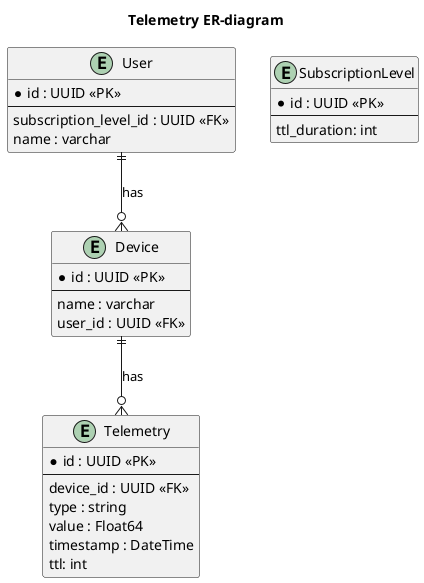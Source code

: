 @startuml er-telemetry
title Telemetry ER-diagram

entity Telemetry {
  * id : UUID <<PK>>
  --
  device_id : UUID <<FK>>
  type : string
  value : Float64
  timestamp : DateTime
  ttl: int
}

entity Device {
  * id : UUID <<PK>>
  --
  name : varchar
  user_id : UUID <<FK>>
}

entity User {
  * id : UUID <<PK>>
  --
  subscription_level_id : UUID <<FK>>
  name : varchar
}

entity SubscriptionLevel {
  * id : UUID <<PK>>
  --
  ttl_duration: int
}


User ||--o{ Device : "has"
Device ||--o{ Telemetry : "has"

@enduml